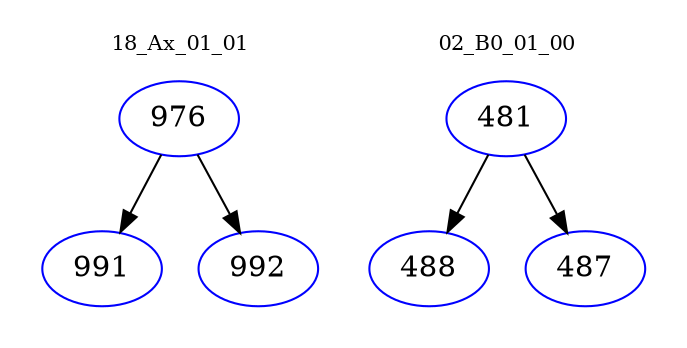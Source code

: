 digraph{
subgraph cluster_0 {
color = white
label = "18_Ax_01_01";
fontsize=10;
T0_976 [label="976", color="blue"]
T0_976 -> T0_991 [color="black"]
T0_991 [label="991", color="blue"]
T0_976 -> T0_992 [color="black"]
T0_992 [label="992", color="blue"]
}
subgraph cluster_1 {
color = white
label = "02_B0_01_00";
fontsize=10;
T1_481 [label="481", color="blue"]
T1_481 -> T1_488 [color="black"]
T1_488 [label="488", color="blue"]
T1_481 -> T1_487 [color="black"]
T1_487 [label="487", color="blue"]
}
}
